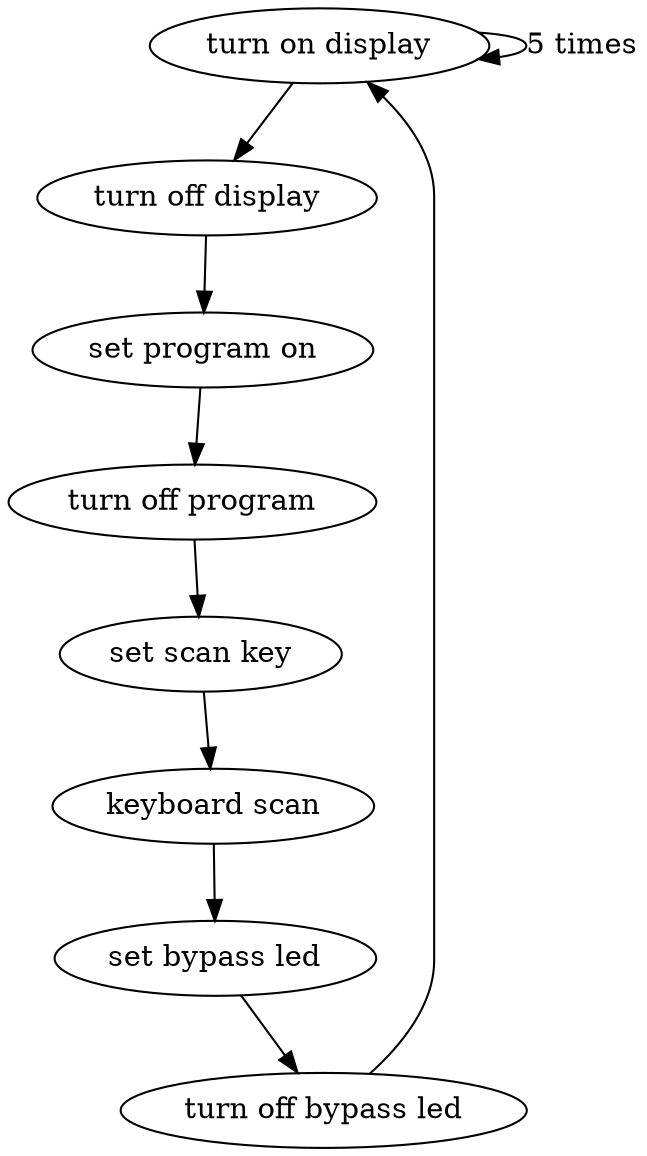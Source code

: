 digraph display_state {
	"turn on display" -> "turn on display" [label="5 times"]
	"turn on display" -> "turn off display"
	"turn off display" -> "set program on"
	"set program on" -> "turn off program"
	"turn off program" -> "set scan key"
	"set scan key" -> "keyboard scan"
	"keyboard scan" -> "set bypass led"
	"set bypass led" -> "turn off bypass led"
	"turn off bypass led" -> "turn on display"
}

